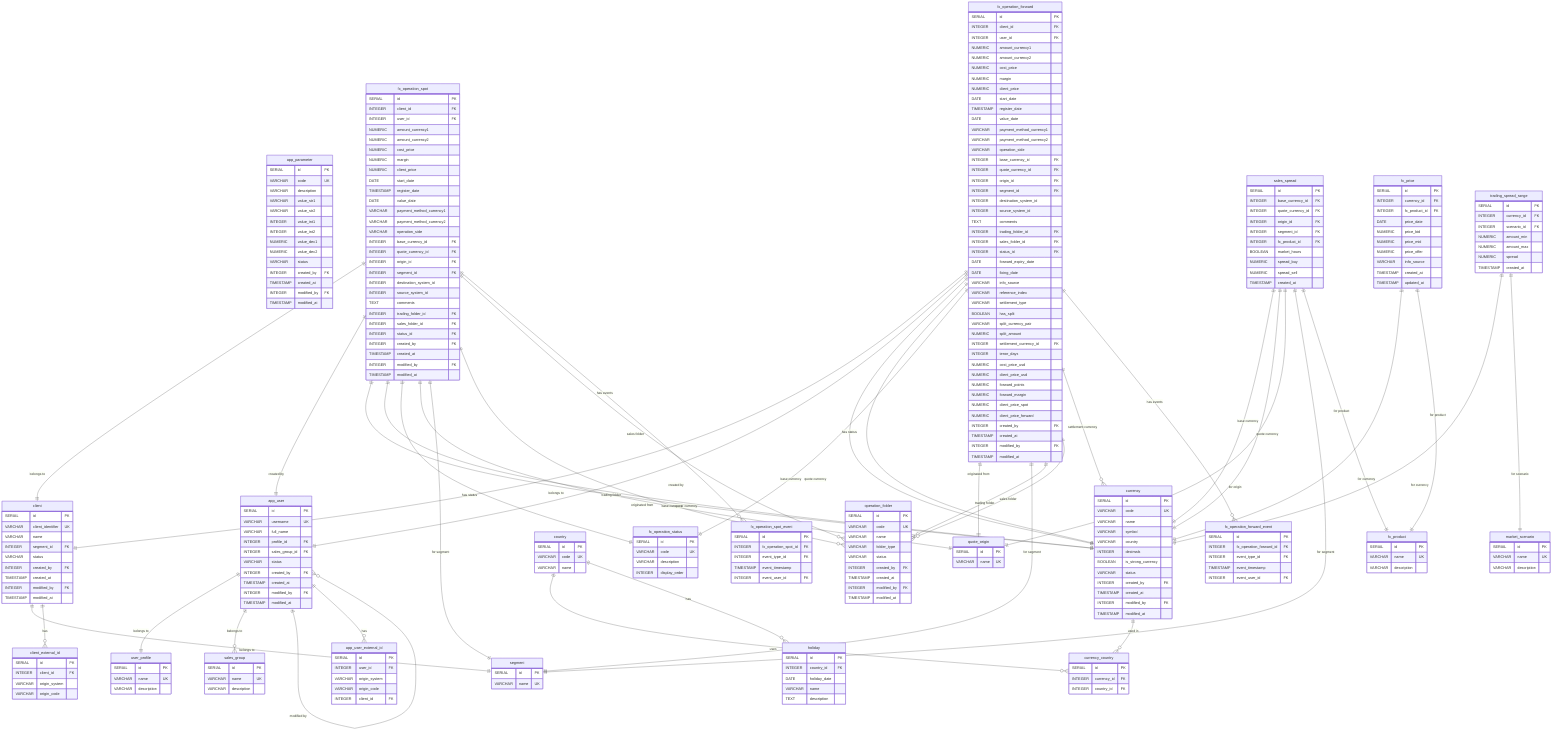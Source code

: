 erDiagram
    %% USUARIOS Y SEGURIDAD
    app_user {
        SERIAL id PK
        VARCHAR username UK
        VARCHAR full_name
        INTEGER profile_id FK
        INTEGER sales_group_id FK
        VARCHAR status
        INTEGER created_by FK
        TIMESTAMP created_at
        INTEGER modified_by FK
        TIMESTAMP modified_at
    }
    
    user_profile {
        SERIAL id PK
        VARCHAR name UK
        VARCHAR description
    }
    
    sales_group {
        SERIAL id PK
        VARCHAR name UK
        VARCHAR description
    }
    
    app_parameter {
        SERIAL id PK
        VARCHAR code UK
        VARCHAR description
        VARCHAR value_str1
        VARCHAR value_str2
        INTEGER value_int1
        INTEGER value_int2
        NUMERIC value_dec1
        NUMERIC value_dec2
        VARCHAR status
        INTEGER created_by FK
        TIMESTAMP created_at
        INTEGER modified_by FK
        TIMESTAMP modified_at
    }
    
    %% CLIENTES Y SEGMENTACIÓN
    client {
        SERIAL id PK
        VARCHAR client_identifier UK
        VARCHAR name
        INTEGER segment_id FK
        VARCHAR status
        INTEGER created_by FK
        TIMESTAMP created_at
        INTEGER modified_by FK
        TIMESTAMP modified_at
    }
    
    segment {
        SERIAL id PK
        VARCHAR name UK
    }
    
    client_external_id {
        SERIAL id PK
        INTEGER client_id FK
        VARCHAR origin_system
        VARCHAR origin_code
    }
    
    app_user_external_id {
        SERIAL id PK
        INTEGER user_id FK
        VARCHAR origin_system
        VARCHAR origin_code
        INTEGER client_id FK
    }
    
    %% DIVISAS Y GEOGRAFÍA
    currency {
        SERIAL id PK
        VARCHAR code UK
        VARCHAR name
        VARCHAR symbol
        VARCHAR country
        INTEGER decimals
        BOOLEAN is_strong_currency
        VARCHAR status
        INTEGER created_by FK
        TIMESTAMP created_at
        INTEGER modified_by FK
        TIMESTAMP modified_at
    }
    
    country {
        SERIAL id PK
        VARCHAR code UK
        VARCHAR name
    }
    
    currency_country {
        SERIAL id PK
        INTEGER currency_id FK
        INTEGER country_id FK
    }
    
    holiday {
        SERIAL id PK
        INTEGER country_id FK
        DATE holiday_date
        VARCHAR name
        TEXT description
    }
    
    %% PRODUCTOS Y OPERACIONES FX
    fx_product {
        SERIAL id PK
        VARCHAR name UK
        VARCHAR description
    }
    
    fx_operation_status {
        SERIAL id PK
        VARCHAR code UK
        VARCHAR description
        INTEGER display_order
    }
    
    quote_origin {
        SERIAL id PK
        VARCHAR name UK
    }
    
    operation_folder {
        SERIAL id PK
        VARCHAR code UK
        VARCHAR name
        VARCHAR folder_type
        VARCHAR status
        INTEGER created_by FK
        TIMESTAMP created_at
        INTEGER modified_by FK
        TIMESTAMP modified_at
    }
    
    %% OPERACIONES SPOT
    fx_operation_spot {
        SERIAL id PK
        INTEGER client_id FK
        INTEGER user_id FK
        NUMERIC amount_currency1
        NUMERIC amount_currency2
        NUMERIC cost_price
        NUMERIC margin
        NUMERIC client_price
        DATE start_date
        TIMESTAMP register_date
        DATE value_date
        VARCHAR payment_method_currency1
        VARCHAR payment_method_currency2
        VARCHAR operation_side
        INTEGER base_currency_id FK
        INTEGER quote_currency_id FK
        INTEGER origin_id FK
        INTEGER segment_id FK
        INTEGER destination_system_id
        INTEGER source_system_id
        TEXT comments
        INTEGER trading_folder_id FK
        INTEGER sales_folder_id FK
        INTEGER status_id FK
        INTEGER created_by FK
        TIMESTAMP created_at
        INTEGER modified_by FK
        TIMESTAMP modified_at
    }
    
    %% OPERACIONES FORWARD
    fx_operation_forward {
        SERIAL id PK
        INTEGER client_id FK
        INTEGER user_id FK
        NUMERIC amount_currency1
        NUMERIC amount_currency2
        NUMERIC cost_price
        NUMERIC margin
        NUMERIC client_price
        DATE start_date
        TIMESTAMP register_date
        DATE value_date
        VARCHAR payment_method_currency1
        VARCHAR payment_method_currency2
        VARCHAR operation_side
        INTEGER base_currency_id FK
        INTEGER quote_currency_id FK
        INTEGER origin_id FK
        INTEGER segment_id FK
        INTEGER destination_system_id
        INTEGER source_system_id
        TEXT comments
        INTEGER trading_folder_id FK
        INTEGER sales_folder_id FK
        INTEGER status_id FK
        DATE forward_expiry_date
        DATE fixing_date
        VARCHAR info_source
        VARCHAR reference_index
        VARCHAR settlement_type
        BOOLEAN has_split
        VARCHAR split_currency_pair
        NUMERIC split_amount
        INTEGER settlement_currency_id FK
        INTEGER tenor_days
        NUMERIC cost_price_usd
        NUMERIC client_price_usd
        NUMERIC forward_points
        NUMERIC forward_margin
        NUMERIC client_price_spot
        NUMERIC client_price_forward
        INTEGER created_by FK
        TIMESTAMP created_at
        INTEGER modified_by FK
        TIMESTAMP modified_at
    }
    
    %% EVENTOS Y AUDITORÍA
    fx_operation_spot_event {
        SERIAL id PK
        INTEGER fx_operation_spot_id FK
        INTEGER event_type_id FK
        TIMESTAMP event_timestamp
        INTEGER event_user_id FK
    }
    
    fx_operation_forward_event {
        SERIAL id PK
        INTEGER fx_operation_forward_id FK
        INTEGER event_type_id FK
        TIMESTAMP event_timestamp
        INTEGER event_user_id FK
    }
    
    %% PRECIOS Y SPREADS
    fx_price {
        SERIAL id PK
        INTEGER currency_id FK
        INTEGER fx_product_id FK
        DATE price_date
        NUMERIC price_bid
        NUMERIC price_mid
        NUMERIC price_offer
        VARCHAR info_source
        TIMESTAMP created_at
        TIMESTAMP updated_at
    }
    
    market_scenario {
        SERIAL id PK
        VARCHAR name UK
        VARCHAR description
    }
    
    sales_spread {
        SERIAL id PK
        INTEGER base_currency_id FK
        INTEGER quote_currency_id FK
        INTEGER origin_id FK
        INTEGER segment_id FK
        INTEGER fx_product_id FK
        BOOLEAN market_hours
        NUMERIC spread_buy
        NUMERIC spread_sell
        TIMESTAMP created_at
    }
    
    trading_spread_range {
        SERIAL id PK
        INTEGER currency_id FK
        INTEGER scenario_id FK
        NUMERIC amount_min
        NUMERIC amount_max
        NUMERIC spread
        TIMESTAMP created_at
    }
    
    %% RELACIONES PRINCIPALES
    
    %% Usuarios
    app_user ||--|| user_profile : "belongs to"
    app_user ||--o{ sales_group : "belongs to"
    app_user ||--o{ app_user : "created by"
    app_user ||--o{ app_user : "modified by"
    
    %% Clientes
    client ||--|| segment : "belongs to"
    client ||--o{ client_external_id : "has"
    app_user ||--o{ app_user_external_id : "has"
    
    %% Geografía y Divisas
    currency ||--o{ currency_country : "used in"
    country ||--o{ currency_country : "uses"
    country ||--o{ holiday : "has"
    
    %% Operaciones FX
    fx_operation_spot ||--|| client : "belongs to"
    fx_operation_spot ||--|| app_user : "created by"
    fx_operation_spot ||--|| currency : "base currency"
    fx_operation_spot ||--|| currency : "quote currency"
    fx_operation_spot ||--|| fx_operation_status : "has status"
    fx_operation_spot ||--|| quote_origin : "originated from"
    fx_operation_spot ||--|| segment : "for segment"
    fx_operation_spot ||--o{ operation_folder : "trading folder"
    fx_operation_spot ||--o{ operation_folder : "sales folder"
    
    fx_operation_forward ||--|| client : "belongs to"
    fx_operation_forward ||--|| app_user : "created by"
    fx_operation_forward ||--|| currency : "base currency"
    fx_operation_forward ||--|| currency : "quote currency"
    fx_operation_forward ||--|| fx_operation_status : "has status"
    fx_operation_forward ||--|| quote_origin : "originated from"
    fx_operation_forward ||--|| segment : "for segment"
    fx_operation_forward ||--o{ operation_folder : "trading folder"
    fx_operation_forward ||--o{ operation_folder : "sales folder"
    fx_operation_forward ||--o{ currency : "settlement currency"
    
    %% Eventos
    fx_operation_spot ||--o{ fx_operation_spot_event : "has events"
    fx_operation_forward ||--o{ fx_operation_forward_event : "has events"
    
    %% Precios y Spreads
    fx_price ||--|| currency : "for currency"
    fx_price ||--|| fx_product : "for product"
    
    sales_spread ||--|| currency : "base currency"
    sales_spread ||--|| currency : "quote currency"
    sales_spread ||--|| quote_origin : "for origin"
    sales_spread ||--|| segment : "for segment"
    sales_spread ||--|| fx_product : "for product"
    
    trading_spread_range ||--|| currency : "for currency"
    trading_spread_range ||--|| market_scenario : "for scenario"